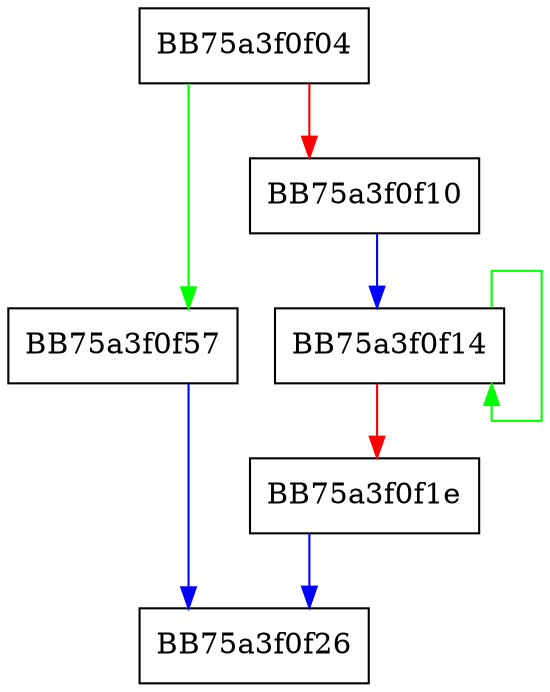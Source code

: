 digraph WPP_SF_S {
  node [shape="box"];
  graph [splines=ortho];
  BB75a3f0f04 -> BB75a3f0f57 [color="green"];
  BB75a3f0f04 -> BB75a3f0f10 [color="red"];
  BB75a3f0f10 -> BB75a3f0f14 [color="blue"];
  BB75a3f0f14 -> BB75a3f0f14 [color="green"];
  BB75a3f0f14 -> BB75a3f0f1e [color="red"];
  BB75a3f0f1e -> BB75a3f0f26 [color="blue"];
  BB75a3f0f57 -> BB75a3f0f26 [color="blue"];
}